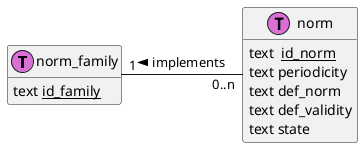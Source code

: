 @startuml database_norm
!define table << (T,orchid) >>
!define primary_key(x) <u>x</u>
hide methods
hide stereotypes

class norm_family << table >>  {
  text primary_key(id_family) 

}
class norm << table >>  {
  text  primary_key(id_norm)
  text periodicity 
  text def_norm
  text def_validity
  text state 
}

norm_family "1" -right- "0..n" norm : < implements

@enduml
